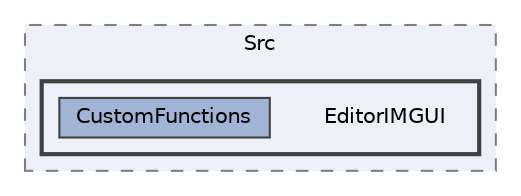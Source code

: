 digraph "/mnt/c/Users/lefte/Mujin/MastersThesis/Taz/TazGraph/TazGraph/Src/EditorIMGUI"
{
 // LATEX_PDF_SIZE
  bgcolor="transparent";
  edge [fontname=Helvetica,fontsize=10,labelfontname=Helvetica,labelfontsize=10];
  node [fontname=Helvetica,fontsize=10,shape=box,height=0.2,width=0.4];
  compound=true
  subgraph clusterdir_3f423d6722606df6946b79f1f4f6c816 {
    graph [ bgcolor="#edf0f7", pencolor="grey50", label="Src", fontname=Helvetica,fontsize=10 style="filled,dashed", URL="dir_3f423d6722606df6946b79f1f4f6c816.html",tooltip=""]
  subgraph clusterdir_348193136382623313fa0dac57b5dd0c {
    graph [ bgcolor="#edf0f7", pencolor="grey25", label="", fontname=Helvetica,fontsize=10 style="filled,bold", URL="dir_348193136382623313fa0dac57b5dd0c.html",tooltip=""]
    dir_348193136382623313fa0dac57b5dd0c [shape=plaintext, label="EditorIMGUI"];
  dir_161612f11100a7045f10c47c4184285a [label="CustomFunctions", fillcolor="#a2b4d6", color="grey25", style="filled", URL="dir_161612f11100a7045f10c47c4184285a.html",tooltip=""];
  }
  }
}
